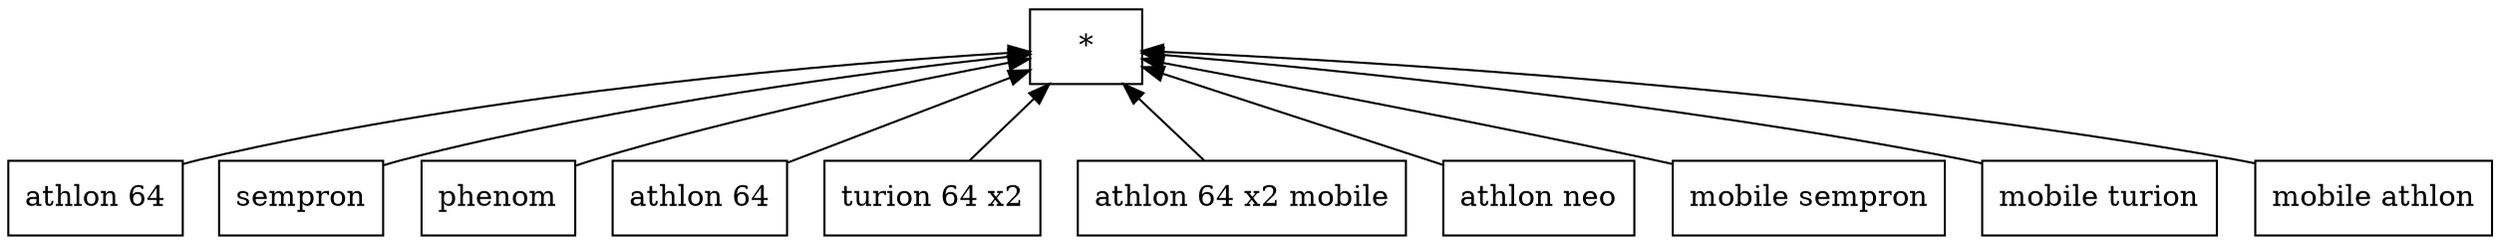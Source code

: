 digraph G { 
 rankdir=BT;
 subgraph ba { 
1 [shape=record,label="{athlon 64}"];
2 [shape=record,label="{sempron}"];
3 [shape=record,label="{phenom}"];
4 [shape=record,label="{athlon 64}"];
5 [shape=record,label="{turion 64 x2}"];
6 [shape=record,label="{athlon 64 x2 mobile}"];
7 [shape=record,label="{athlon neo}"];
8 [shape=record,label="{mobile sempron}"];
9 [shape=record,label="{mobile turion}"];
10 [shape=record,label="{mobile athlon}"];
11 [shape=record,label="{*}"];
1 -> 11
2 -> 11
3 -> 11
4 -> 11
5 -> 11
6 -> 11
7 -> 11
8 -> 11
9 -> 11
10 -> 11
}}